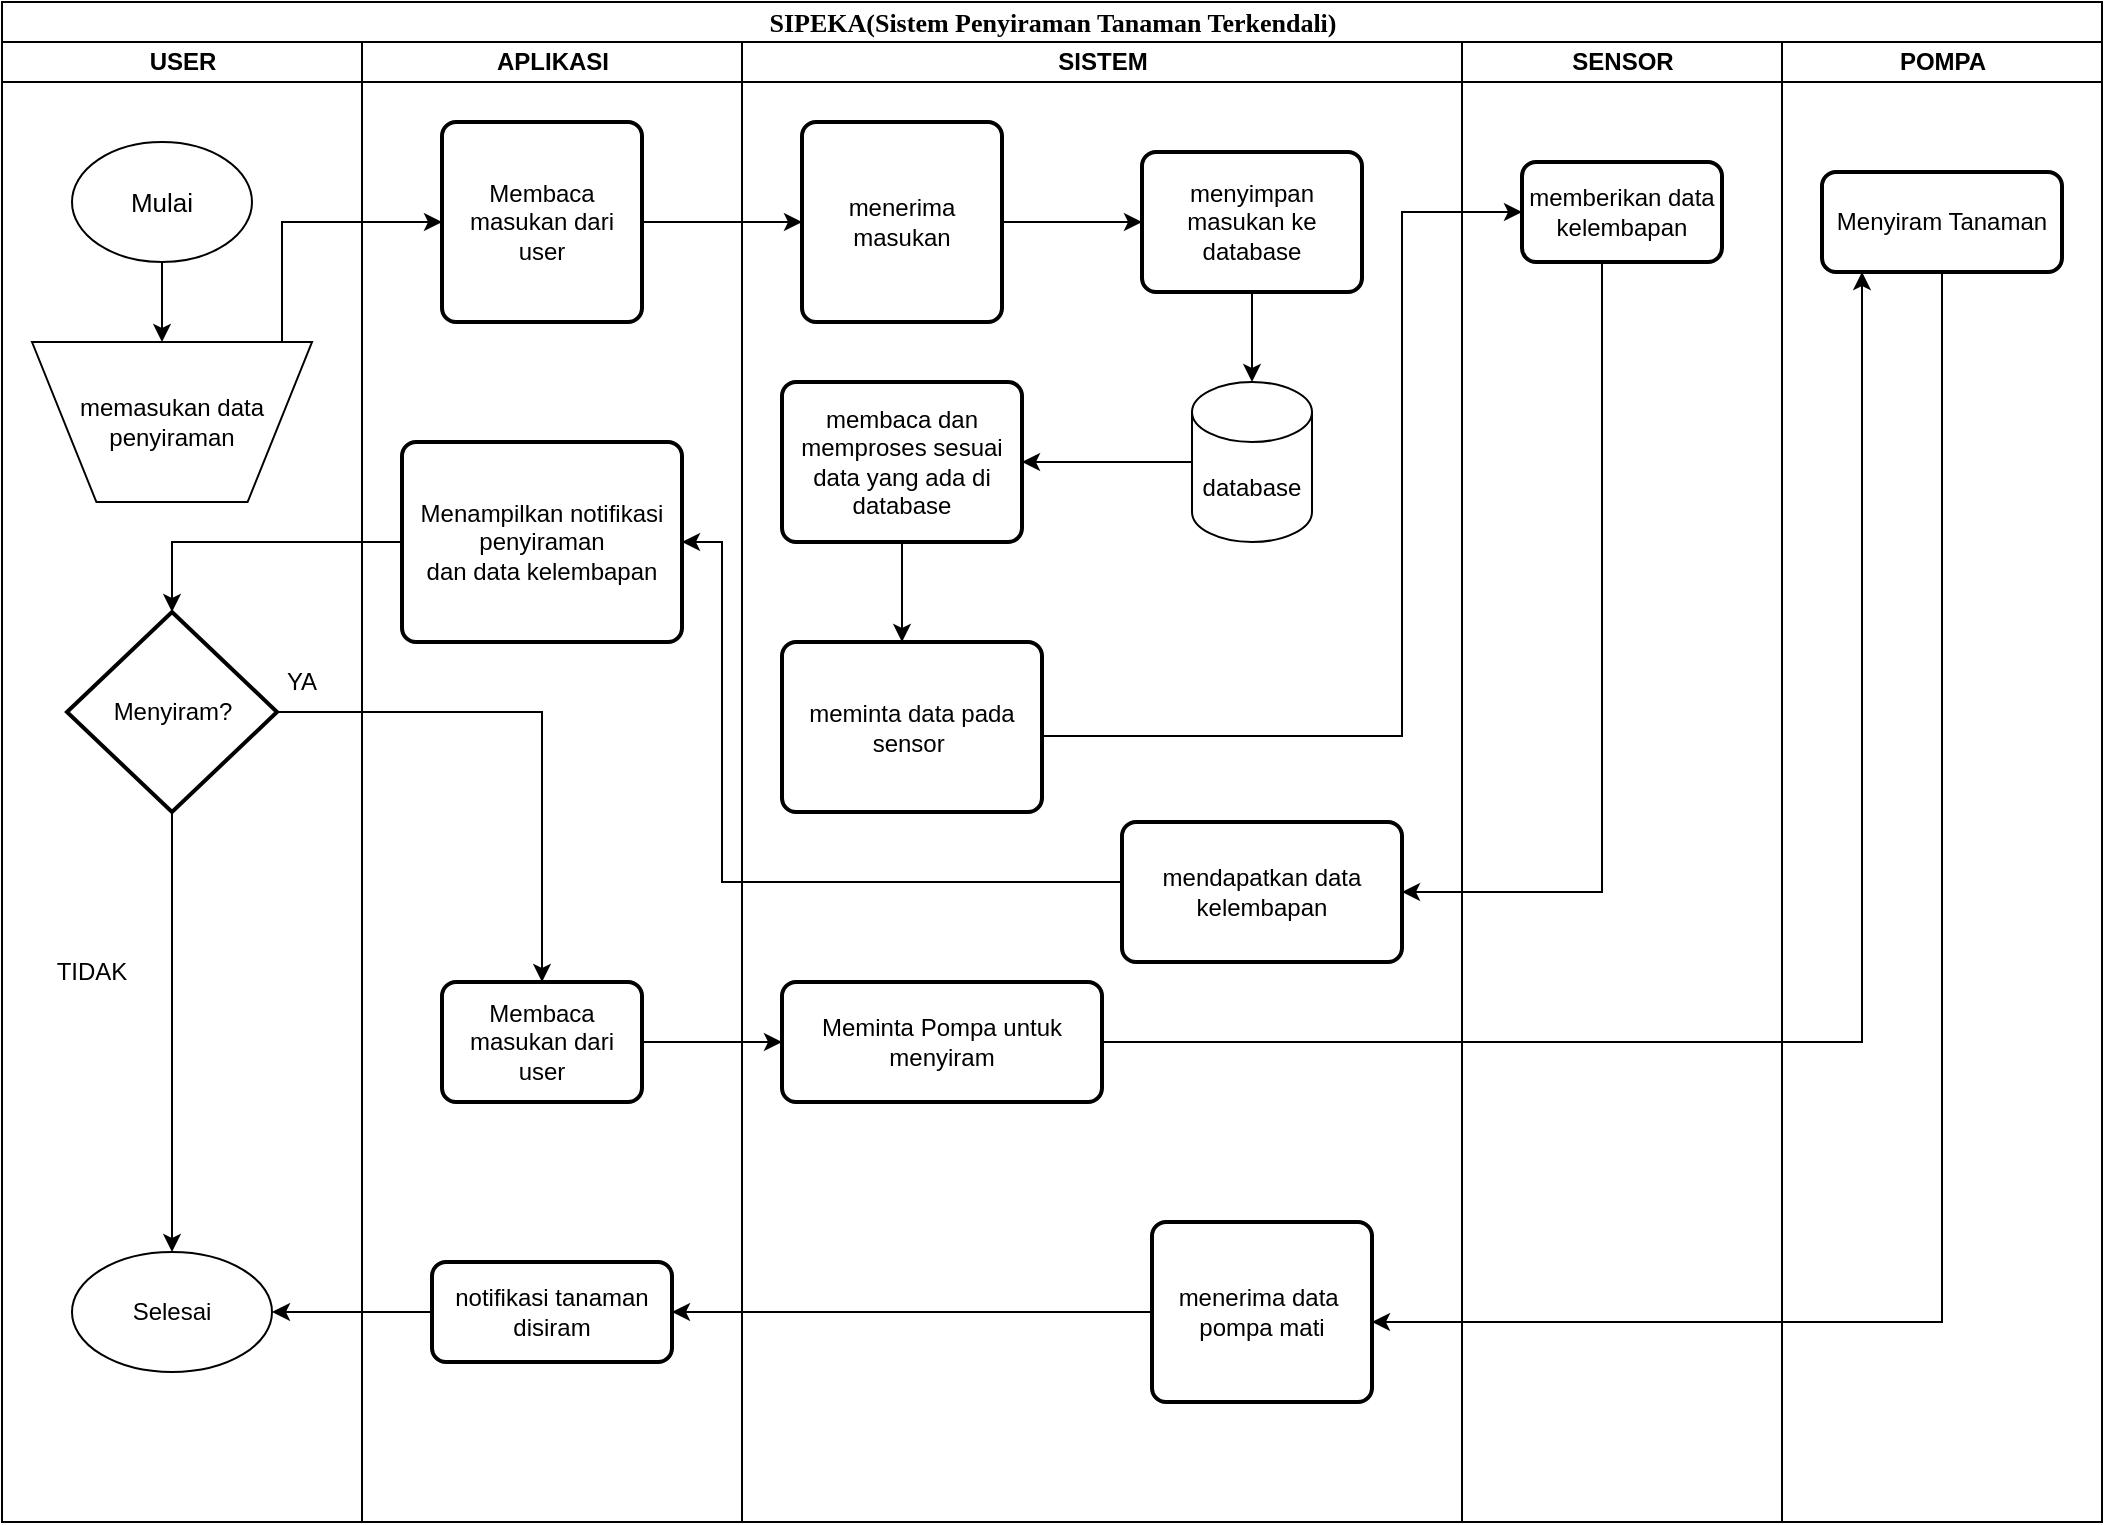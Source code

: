 <mxfile version="17.2.5" type="github">
  <diagram name="Page-1" id="74e2e168-ea6b-b213-b513-2b3c1d86103e">
    <mxGraphModel dx="1085" dy="615" grid="1" gridSize="10" guides="1" tooltips="1" connect="1" arrows="1" fold="1" page="1" pageScale="1" pageWidth="1100" pageHeight="850" background="none" math="0" shadow="0">
      <root>
        <mxCell id="0" />
        <mxCell id="1" parent="0" />
        <mxCell id="77e6c97f196da883-1" value="&lt;font style=&quot;font-size: 13px&quot;&gt;SIPEKA(Sistem Penyiraman Tanaman Terkendali)&lt;/font&gt;" style="swimlane;html=1;childLayout=stackLayout;startSize=20;rounded=0;shadow=0;labelBackgroundColor=none;strokeWidth=1;fontFamily=Verdana;fontSize=8;align=center;" parent="1" vertex="1">
          <mxGeometry x="70" y="80" width="1050" height="760" as="geometry" />
        </mxCell>
        <mxCell id="77e6c97f196da883-2" value="USER" style="swimlane;html=1;startSize=20;" parent="77e6c97f196da883-1" vertex="1">
          <mxGeometry y="20" width="180" height="740" as="geometry" />
        </mxCell>
        <mxCell id="g-u4_YLgCur7y93bpc3M-8" style="edgeStyle=orthogonalEdgeStyle;rounded=0;orthogonalLoop=1;jettySize=auto;html=1;fontSize=12;" edge="1" parent="77e6c97f196da883-2" source="g-u4_YLgCur7y93bpc3M-3">
          <mxGeometry relative="1" as="geometry">
            <mxPoint x="80" y="150" as="targetPoint" />
          </mxGeometry>
        </mxCell>
        <mxCell id="g-u4_YLgCur7y93bpc3M-3" value="Mulai" style="ellipse;whiteSpace=wrap;html=1;fontSize=13;" vertex="1" parent="77e6c97f196da883-2">
          <mxGeometry x="35" y="50" width="90" height="60" as="geometry" />
        </mxCell>
        <mxCell id="g-u4_YLgCur7y93bpc3M-7" value="memasukan data penyiraman" style="verticalLabelPosition=middle;verticalAlign=middle;html=1;shape=trapezoid;perimeter=trapezoidPerimeter;whiteSpace=wrap;size=0.23;arcSize=10;flipV=1;labelPosition=center;align=center;fontSize=12;" vertex="1" parent="77e6c97f196da883-2">
          <mxGeometry x="15" y="150" width="140" height="80" as="geometry" />
        </mxCell>
        <mxCell id="g-u4_YLgCur7y93bpc3M-61" style="edgeStyle=orthogonalEdgeStyle;rounded=0;orthogonalLoop=1;jettySize=auto;html=1;entryX=0.5;entryY=0;entryDx=0;entryDy=0;fontSize=12;" edge="1" parent="77e6c97f196da883-2" source="g-u4_YLgCur7y93bpc3M-34" target="g-u4_YLgCur7y93bpc3M-59">
          <mxGeometry relative="1" as="geometry" />
        </mxCell>
        <mxCell id="g-u4_YLgCur7y93bpc3M-34" value="Menyiram?" style="strokeWidth=2;html=1;shape=mxgraph.flowchart.decision;whiteSpace=wrap;fontSize=12;" vertex="1" parent="77e6c97f196da883-2">
          <mxGeometry x="32.5" y="285" width="105" height="100" as="geometry" />
        </mxCell>
        <mxCell id="g-u4_YLgCur7y93bpc3M-40" value="YA" style="text;html=1;strokeColor=none;fillColor=none;align=center;verticalAlign=middle;whiteSpace=wrap;rounded=0;fontSize=12;" vertex="1" parent="77e6c97f196da883-2">
          <mxGeometry x="120" y="305" width="60" height="30" as="geometry" />
        </mxCell>
        <mxCell id="g-u4_YLgCur7y93bpc3M-43" value="TIDAK" style="text;html=1;strokeColor=none;fillColor=none;align=center;verticalAlign=middle;whiteSpace=wrap;rounded=0;fontSize=12;" vertex="1" parent="77e6c97f196da883-2">
          <mxGeometry x="15" y="450" width="60" height="30" as="geometry" />
        </mxCell>
        <mxCell id="g-u4_YLgCur7y93bpc3M-59" value="Selesai" style="ellipse;whiteSpace=wrap;html=1;fontSize=12;" vertex="1" parent="77e6c97f196da883-2">
          <mxGeometry x="35" y="605" width="100" height="60" as="geometry" />
        </mxCell>
        <mxCell id="77e6c97f196da883-3" value="APLIKASI" style="swimlane;html=1;startSize=20;" parent="77e6c97f196da883-1" vertex="1">
          <mxGeometry x="180" y="20" width="190" height="740" as="geometry" />
        </mxCell>
        <mxCell id="g-u4_YLgCur7y93bpc3M-10" value="Membaca masukan dari user" style="rounded=1;whiteSpace=wrap;html=1;absoluteArcSize=1;arcSize=14;strokeWidth=2;fontSize=12;" vertex="1" parent="77e6c97f196da883-3">
          <mxGeometry x="40" y="40" width="100" height="100" as="geometry" />
        </mxCell>
        <mxCell id="g-u4_YLgCur7y93bpc3M-32" value="Menampilkan notifikasi penyiraman&lt;br&gt;dan data kelembapan" style="rounded=1;whiteSpace=wrap;html=1;absoluteArcSize=1;arcSize=14;strokeWidth=2;fontSize=12;" vertex="1" parent="77e6c97f196da883-3">
          <mxGeometry x="20" y="200" width="140" height="100" as="geometry" />
        </mxCell>
        <mxCell id="g-u4_YLgCur7y93bpc3M-36" value="Membaca masukan dari user" style="rounded=1;whiteSpace=wrap;html=1;absoluteArcSize=1;arcSize=14;strokeWidth=2;fontSize=12;" vertex="1" parent="77e6c97f196da883-3">
          <mxGeometry x="40" y="470" width="100" height="60" as="geometry" />
        </mxCell>
        <mxCell id="g-u4_YLgCur7y93bpc3M-37" style="edgeStyle=orthogonalEdgeStyle;rounded=0;orthogonalLoop=1;jettySize=auto;html=1;exitX=0.5;exitY=1;exitDx=0;exitDy=0;fontSize=12;" edge="1" parent="77e6c97f196da883-3" source="g-u4_YLgCur7y93bpc3M-36" target="g-u4_YLgCur7y93bpc3M-36">
          <mxGeometry relative="1" as="geometry" />
        </mxCell>
        <mxCell id="g-u4_YLgCur7y93bpc3M-66" value="notifikasi tanaman disiram" style="rounded=1;whiteSpace=wrap;html=1;absoluteArcSize=1;arcSize=14;strokeWidth=2;fontSize=12;" vertex="1" parent="77e6c97f196da883-3">
          <mxGeometry x="35" y="610" width="120" height="50" as="geometry" />
        </mxCell>
        <mxCell id="77e6c97f196da883-4" value="SISTEM" style="swimlane;html=1;startSize=20;" parent="77e6c97f196da883-1" vertex="1">
          <mxGeometry x="370" y="20" width="360" height="740" as="geometry" />
        </mxCell>
        <mxCell id="g-u4_YLgCur7y93bpc3M-15" style="edgeStyle=orthogonalEdgeStyle;rounded=0;orthogonalLoop=1;jettySize=auto;html=1;fontSize=12;" edge="1" parent="77e6c97f196da883-4" source="g-u4_YLgCur7y93bpc3M-11" target="g-u4_YLgCur7y93bpc3M-14">
          <mxGeometry relative="1" as="geometry" />
        </mxCell>
        <mxCell id="g-u4_YLgCur7y93bpc3M-11" value="menerima masukan" style="rounded=1;whiteSpace=wrap;html=1;absoluteArcSize=1;arcSize=14;strokeWidth=2;fontSize=12;" vertex="1" parent="77e6c97f196da883-4">
          <mxGeometry x="30" y="40" width="100" height="100" as="geometry" />
        </mxCell>
        <mxCell id="g-u4_YLgCur7y93bpc3M-19" style="edgeStyle=orthogonalEdgeStyle;rounded=0;orthogonalLoop=1;jettySize=auto;html=1;fontSize=12;" edge="1" parent="77e6c97f196da883-4" source="g-u4_YLgCur7y93bpc3M-13" target="g-u4_YLgCur7y93bpc3M-18">
          <mxGeometry relative="1" as="geometry" />
        </mxCell>
        <mxCell id="g-u4_YLgCur7y93bpc3M-13" value="database" style="shape=cylinder3;whiteSpace=wrap;html=1;boundedLbl=1;backgroundOutline=1;size=15;fontSize=12;" vertex="1" parent="77e6c97f196da883-4">
          <mxGeometry x="225" y="170" width="60" height="80" as="geometry" />
        </mxCell>
        <mxCell id="g-u4_YLgCur7y93bpc3M-17" style="edgeStyle=orthogonalEdgeStyle;rounded=0;orthogonalLoop=1;jettySize=auto;html=1;fontSize=12;" edge="1" parent="77e6c97f196da883-4" source="g-u4_YLgCur7y93bpc3M-14" target="g-u4_YLgCur7y93bpc3M-13">
          <mxGeometry relative="1" as="geometry" />
        </mxCell>
        <mxCell id="g-u4_YLgCur7y93bpc3M-14" value="menyimpan masukan ke database" style="rounded=1;whiteSpace=wrap;html=1;absoluteArcSize=1;arcSize=14;strokeWidth=2;fontSize=12;" vertex="1" parent="77e6c97f196da883-4">
          <mxGeometry x="200" y="55" width="110" height="70" as="geometry" />
        </mxCell>
        <mxCell id="g-u4_YLgCur7y93bpc3M-18" value="membaca dan memproses sesuai data yang ada di database" style="rounded=1;whiteSpace=wrap;html=1;absoluteArcSize=1;arcSize=14;strokeWidth=2;fontSize=12;" vertex="1" parent="77e6c97f196da883-4">
          <mxGeometry x="20" y="170" width="120" height="80" as="geometry" />
        </mxCell>
        <mxCell id="g-u4_YLgCur7y93bpc3M-22" value="meminta data pada sensor&amp;nbsp;" style="rounded=1;whiteSpace=wrap;html=1;absoluteArcSize=1;arcSize=14;strokeWidth=2;fontSize=12;" vertex="1" parent="77e6c97f196da883-4">
          <mxGeometry x="20" y="300" width="130" height="85" as="geometry" />
        </mxCell>
        <mxCell id="g-u4_YLgCur7y93bpc3M-25" value="mendapatkan data kelembapan" style="rounded=1;whiteSpace=wrap;html=1;absoluteArcSize=1;arcSize=14;strokeWidth=2;fontSize=12;" vertex="1" parent="77e6c97f196da883-4">
          <mxGeometry x="190" y="390" width="140" height="70" as="geometry" />
        </mxCell>
        <mxCell id="g-u4_YLgCur7y93bpc3M-48" value="Meminta Pompa untuk menyiram" style="rounded=1;whiteSpace=wrap;html=1;absoluteArcSize=1;arcSize=14;strokeWidth=2;fontSize=12;" vertex="1" parent="77e6c97f196da883-4">
          <mxGeometry x="20" y="470" width="160" height="60" as="geometry" />
        </mxCell>
        <mxCell id="g-u4_YLgCur7y93bpc3M-64" value="menerima data&amp;nbsp; pompa mati" style="rounded=1;whiteSpace=wrap;html=1;absoluteArcSize=1;arcSize=14;strokeWidth=2;fontSize=12;" vertex="1" parent="77e6c97f196da883-4">
          <mxGeometry x="205" y="590" width="110" height="90" as="geometry" />
        </mxCell>
        <mxCell id="77e6c97f196da883-6" value="SENSOR" style="swimlane;html=1;startSize=20;" parent="77e6c97f196da883-1" vertex="1">
          <mxGeometry x="730" y="20" width="160" height="740" as="geometry" />
        </mxCell>
        <mxCell id="g-u4_YLgCur7y93bpc3M-23" value="memberikan data&lt;br&gt;kelembapan" style="rounded=1;whiteSpace=wrap;html=1;absoluteArcSize=1;arcSize=14;strokeWidth=2;fontSize=12;" vertex="1" parent="77e6c97f196da883-6">
          <mxGeometry x="30" y="60" width="100" height="50" as="geometry" />
        </mxCell>
        <mxCell id="77e6c97f196da883-5" value="POMPA" style="swimlane;html=1;startSize=20;" parent="77e6c97f196da883-1" vertex="1">
          <mxGeometry x="890" y="20" width="160" height="740" as="geometry" />
        </mxCell>
        <mxCell id="g-u4_YLgCur7y93bpc3M-62" value="Menyiram Tanaman" style="rounded=1;whiteSpace=wrap;html=1;absoluteArcSize=1;arcSize=14;strokeWidth=2;fontSize=12;" vertex="1" parent="77e6c97f196da883-5">
          <mxGeometry x="20" y="65" width="120" height="50" as="geometry" />
        </mxCell>
        <mxCell id="g-u4_YLgCur7y93bpc3M-9" style="edgeStyle=orthogonalEdgeStyle;rounded=0;orthogonalLoop=1;jettySize=auto;html=1;fontSize=12;" edge="1" parent="77e6c97f196da883-1" source="g-u4_YLgCur7y93bpc3M-7" target="g-u4_YLgCur7y93bpc3M-10">
          <mxGeometry relative="1" as="geometry">
            <mxPoint x="180" y="90" as="targetPoint" />
            <Array as="points">
              <mxPoint x="140" y="110" />
            </Array>
          </mxGeometry>
        </mxCell>
        <mxCell id="g-u4_YLgCur7y93bpc3M-12" style="edgeStyle=orthogonalEdgeStyle;rounded=0;orthogonalLoop=1;jettySize=auto;html=1;fontSize=12;" edge="1" parent="77e6c97f196da883-1" source="g-u4_YLgCur7y93bpc3M-10" target="g-u4_YLgCur7y93bpc3M-11">
          <mxGeometry relative="1" as="geometry" />
        </mxCell>
        <mxCell id="g-u4_YLgCur7y93bpc3M-24" style="edgeStyle=orthogonalEdgeStyle;rounded=0;orthogonalLoop=1;jettySize=auto;html=1;entryX=0;entryY=0.5;entryDx=0;entryDy=0;fontSize=12;" edge="1" parent="77e6c97f196da883-1" source="g-u4_YLgCur7y93bpc3M-22" target="g-u4_YLgCur7y93bpc3M-23">
          <mxGeometry relative="1" as="geometry">
            <Array as="points">
              <mxPoint x="700" y="367" />
              <mxPoint x="700" y="105" />
            </Array>
          </mxGeometry>
        </mxCell>
        <mxCell id="g-u4_YLgCur7y93bpc3M-28" style="edgeStyle=orthogonalEdgeStyle;rounded=0;orthogonalLoop=1;jettySize=auto;html=1;entryX=1;entryY=0.5;entryDx=0;entryDy=0;fontSize=12;" edge="1" parent="77e6c97f196da883-1" source="g-u4_YLgCur7y93bpc3M-23" target="g-u4_YLgCur7y93bpc3M-25">
          <mxGeometry relative="1" as="geometry">
            <Array as="points">
              <mxPoint x="800" y="445" />
            </Array>
          </mxGeometry>
        </mxCell>
        <mxCell id="g-u4_YLgCur7y93bpc3M-33" style="edgeStyle=orthogonalEdgeStyle;rounded=0;orthogonalLoop=1;jettySize=auto;html=1;entryX=1;entryY=0.5;entryDx=0;entryDy=0;fontSize=12;" edge="1" parent="77e6c97f196da883-1" source="g-u4_YLgCur7y93bpc3M-25" target="g-u4_YLgCur7y93bpc3M-32">
          <mxGeometry relative="1" as="geometry">
            <Array as="points">
              <mxPoint x="360" y="440" />
              <mxPoint x="360" y="270" />
            </Array>
          </mxGeometry>
        </mxCell>
        <mxCell id="g-u4_YLgCur7y93bpc3M-35" style="edgeStyle=orthogonalEdgeStyle;rounded=0;orthogonalLoop=1;jettySize=auto;html=1;fontSize=12;" edge="1" parent="77e6c97f196da883-1" source="g-u4_YLgCur7y93bpc3M-34" target="g-u4_YLgCur7y93bpc3M-36">
          <mxGeometry relative="1" as="geometry">
            <mxPoint x="200" y="355" as="targetPoint" />
            <Array as="points">
              <mxPoint x="270" y="355" />
            </Array>
          </mxGeometry>
        </mxCell>
        <mxCell id="g-u4_YLgCur7y93bpc3M-41" style="edgeStyle=orthogonalEdgeStyle;rounded=0;orthogonalLoop=1;jettySize=auto;html=1;entryX=0.5;entryY=0;entryDx=0;entryDy=0;entryPerimeter=0;fontSize=12;" edge="1" parent="77e6c97f196da883-1" source="g-u4_YLgCur7y93bpc3M-32" target="g-u4_YLgCur7y93bpc3M-34">
          <mxGeometry relative="1" as="geometry" />
        </mxCell>
        <mxCell id="g-u4_YLgCur7y93bpc3M-51" style="edgeStyle=orthogonalEdgeStyle;rounded=0;orthogonalLoop=1;jettySize=auto;html=1;fontSize=12;" edge="1" parent="77e6c97f196da883-1" source="g-u4_YLgCur7y93bpc3M-36" target="g-u4_YLgCur7y93bpc3M-48">
          <mxGeometry relative="1" as="geometry" />
        </mxCell>
        <mxCell id="g-u4_YLgCur7y93bpc3M-63" style="edgeStyle=orthogonalEdgeStyle;rounded=0;orthogonalLoop=1;jettySize=auto;html=1;fontSize=12;" edge="1" parent="77e6c97f196da883-1" source="g-u4_YLgCur7y93bpc3M-48" target="g-u4_YLgCur7y93bpc3M-62">
          <mxGeometry relative="1" as="geometry">
            <Array as="points">
              <mxPoint x="930" y="520" />
            </Array>
          </mxGeometry>
        </mxCell>
        <mxCell id="g-u4_YLgCur7y93bpc3M-65" style="edgeStyle=orthogonalEdgeStyle;rounded=0;orthogonalLoop=1;jettySize=auto;html=1;fontSize=12;" edge="1" parent="77e6c97f196da883-1" source="g-u4_YLgCur7y93bpc3M-62" target="g-u4_YLgCur7y93bpc3M-64">
          <mxGeometry relative="1" as="geometry">
            <Array as="points">
              <mxPoint x="970" y="660" />
            </Array>
          </mxGeometry>
        </mxCell>
        <mxCell id="g-u4_YLgCur7y93bpc3M-67" style="edgeStyle=orthogonalEdgeStyle;rounded=0;orthogonalLoop=1;jettySize=auto;html=1;fontSize=12;" edge="1" parent="77e6c97f196da883-1" source="g-u4_YLgCur7y93bpc3M-64" target="g-u4_YLgCur7y93bpc3M-66">
          <mxGeometry relative="1" as="geometry" />
        </mxCell>
        <mxCell id="g-u4_YLgCur7y93bpc3M-68" style="edgeStyle=orthogonalEdgeStyle;rounded=0;orthogonalLoop=1;jettySize=auto;html=1;fontSize=12;" edge="1" parent="77e6c97f196da883-1" source="g-u4_YLgCur7y93bpc3M-66" target="g-u4_YLgCur7y93bpc3M-59">
          <mxGeometry relative="1" as="geometry" />
        </mxCell>
        <mxCell id="g-u4_YLgCur7y93bpc3M-46" style="edgeStyle=orthogonalEdgeStyle;rounded=0;orthogonalLoop=1;jettySize=auto;html=1;fontSize=12;" edge="1" parent="1" source="g-u4_YLgCur7y93bpc3M-18">
          <mxGeometry relative="1" as="geometry">
            <mxPoint x="520" y="400" as="targetPoint" />
          </mxGeometry>
        </mxCell>
      </root>
    </mxGraphModel>
  </diagram>
</mxfile>
